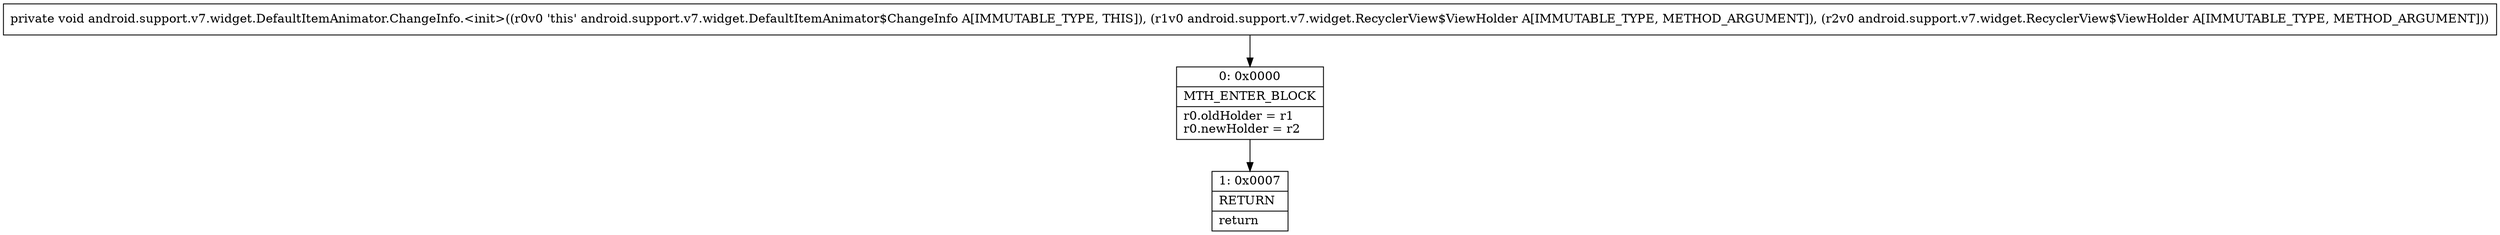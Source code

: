 digraph "CFG forandroid.support.v7.widget.DefaultItemAnimator.ChangeInfo.\<init\>(Landroid\/support\/v7\/widget\/RecyclerView$ViewHolder;Landroid\/support\/v7\/widget\/RecyclerView$ViewHolder;)V" {
Node_0 [shape=record,label="{0\:\ 0x0000|MTH_ENTER_BLOCK\l|r0.oldHolder = r1\lr0.newHolder = r2\l}"];
Node_1 [shape=record,label="{1\:\ 0x0007|RETURN\l|return\l}"];
MethodNode[shape=record,label="{private void android.support.v7.widget.DefaultItemAnimator.ChangeInfo.\<init\>((r0v0 'this' android.support.v7.widget.DefaultItemAnimator$ChangeInfo A[IMMUTABLE_TYPE, THIS]), (r1v0 android.support.v7.widget.RecyclerView$ViewHolder A[IMMUTABLE_TYPE, METHOD_ARGUMENT]), (r2v0 android.support.v7.widget.RecyclerView$ViewHolder A[IMMUTABLE_TYPE, METHOD_ARGUMENT])) }"];
MethodNode -> Node_0;
Node_0 -> Node_1;
}

